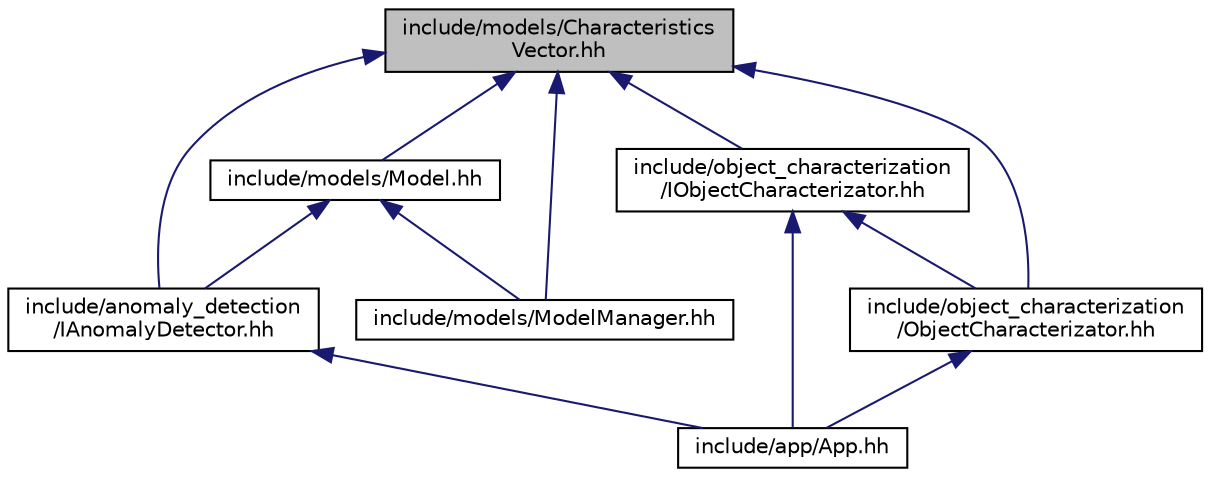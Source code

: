 digraph "include/models/CharacteristicsVector.hh"
{
 // LATEX_PDF_SIZE
  edge [fontname="Helvetica",fontsize="10",labelfontname="Helvetica",labelfontsize="10"];
  node [fontname="Helvetica",fontsize="10",shape=record];
  Node1 [label="include/models/Characteristics\lVector.hh",height=0.2,width=0.4,color="black", fillcolor="grey75", style="filled", fontcolor="black",tooltip=" "];
  Node1 -> Node2 [dir="back",color="midnightblue",fontsize="10",style="solid",fontname="Helvetica"];
  Node2 [label="include/anomaly_detection\l/IAnomalyDetector.hh",height=0.2,width=0.4,color="black", fillcolor="white", style="filled",URL="$IAnomalyDetector_8hh_source.html",tooltip=" "];
  Node2 -> Node3 [dir="back",color="midnightblue",fontsize="10",style="solid",fontname="Helvetica"];
  Node3 [label="include/app/App.hh",height=0.2,width=0.4,color="black", fillcolor="white", style="filled",URL="$App_8hh.html",tooltip=" "];
  Node1 -> Node4 [dir="back",color="midnightblue",fontsize="10",style="solid",fontname="Helvetica"];
  Node4 [label="include/models/Model.hh",height=0.2,width=0.4,color="black", fillcolor="white", style="filled",URL="$Model_8hh.html",tooltip=" "];
  Node4 -> Node2 [dir="back",color="midnightblue",fontsize="10",style="solid",fontname="Helvetica"];
  Node4 -> Node5 [dir="back",color="midnightblue",fontsize="10",style="solid",fontname="Helvetica"];
  Node5 [label="include/models/ModelManager.hh",height=0.2,width=0.4,color="black", fillcolor="white", style="filled",URL="$ModelManager_8hh.html",tooltip=" "];
  Node1 -> Node5 [dir="back",color="midnightblue",fontsize="10",style="solid",fontname="Helvetica"];
  Node1 -> Node6 [dir="back",color="midnightblue",fontsize="10",style="solid",fontname="Helvetica"];
  Node6 [label="include/object_characterization\l/IObjectCharacterizator.hh",height=0.2,width=0.4,color="black", fillcolor="white", style="filled",URL="$IObjectCharacterizator_8hh.html",tooltip=" "];
  Node6 -> Node3 [dir="back",color="midnightblue",fontsize="10",style="solid",fontname="Helvetica"];
  Node6 -> Node7 [dir="back",color="midnightblue",fontsize="10",style="solid",fontname="Helvetica"];
  Node7 [label="include/object_characterization\l/ObjectCharacterizator.hh",height=0.2,width=0.4,color="black", fillcolor="white", style="filled",URL="$ObjectCharacterizator_8hh.html",tooltip=" "];
  Node7 -> Node3 [dir="back",color="midnightblue",fontsize="10",style="solid",fontname="Helvetica"];
  Node1 -> Node7 [dir="back",color="midnightblue",fontsize="10",style="solid",fontname="Helvetica"];
}
